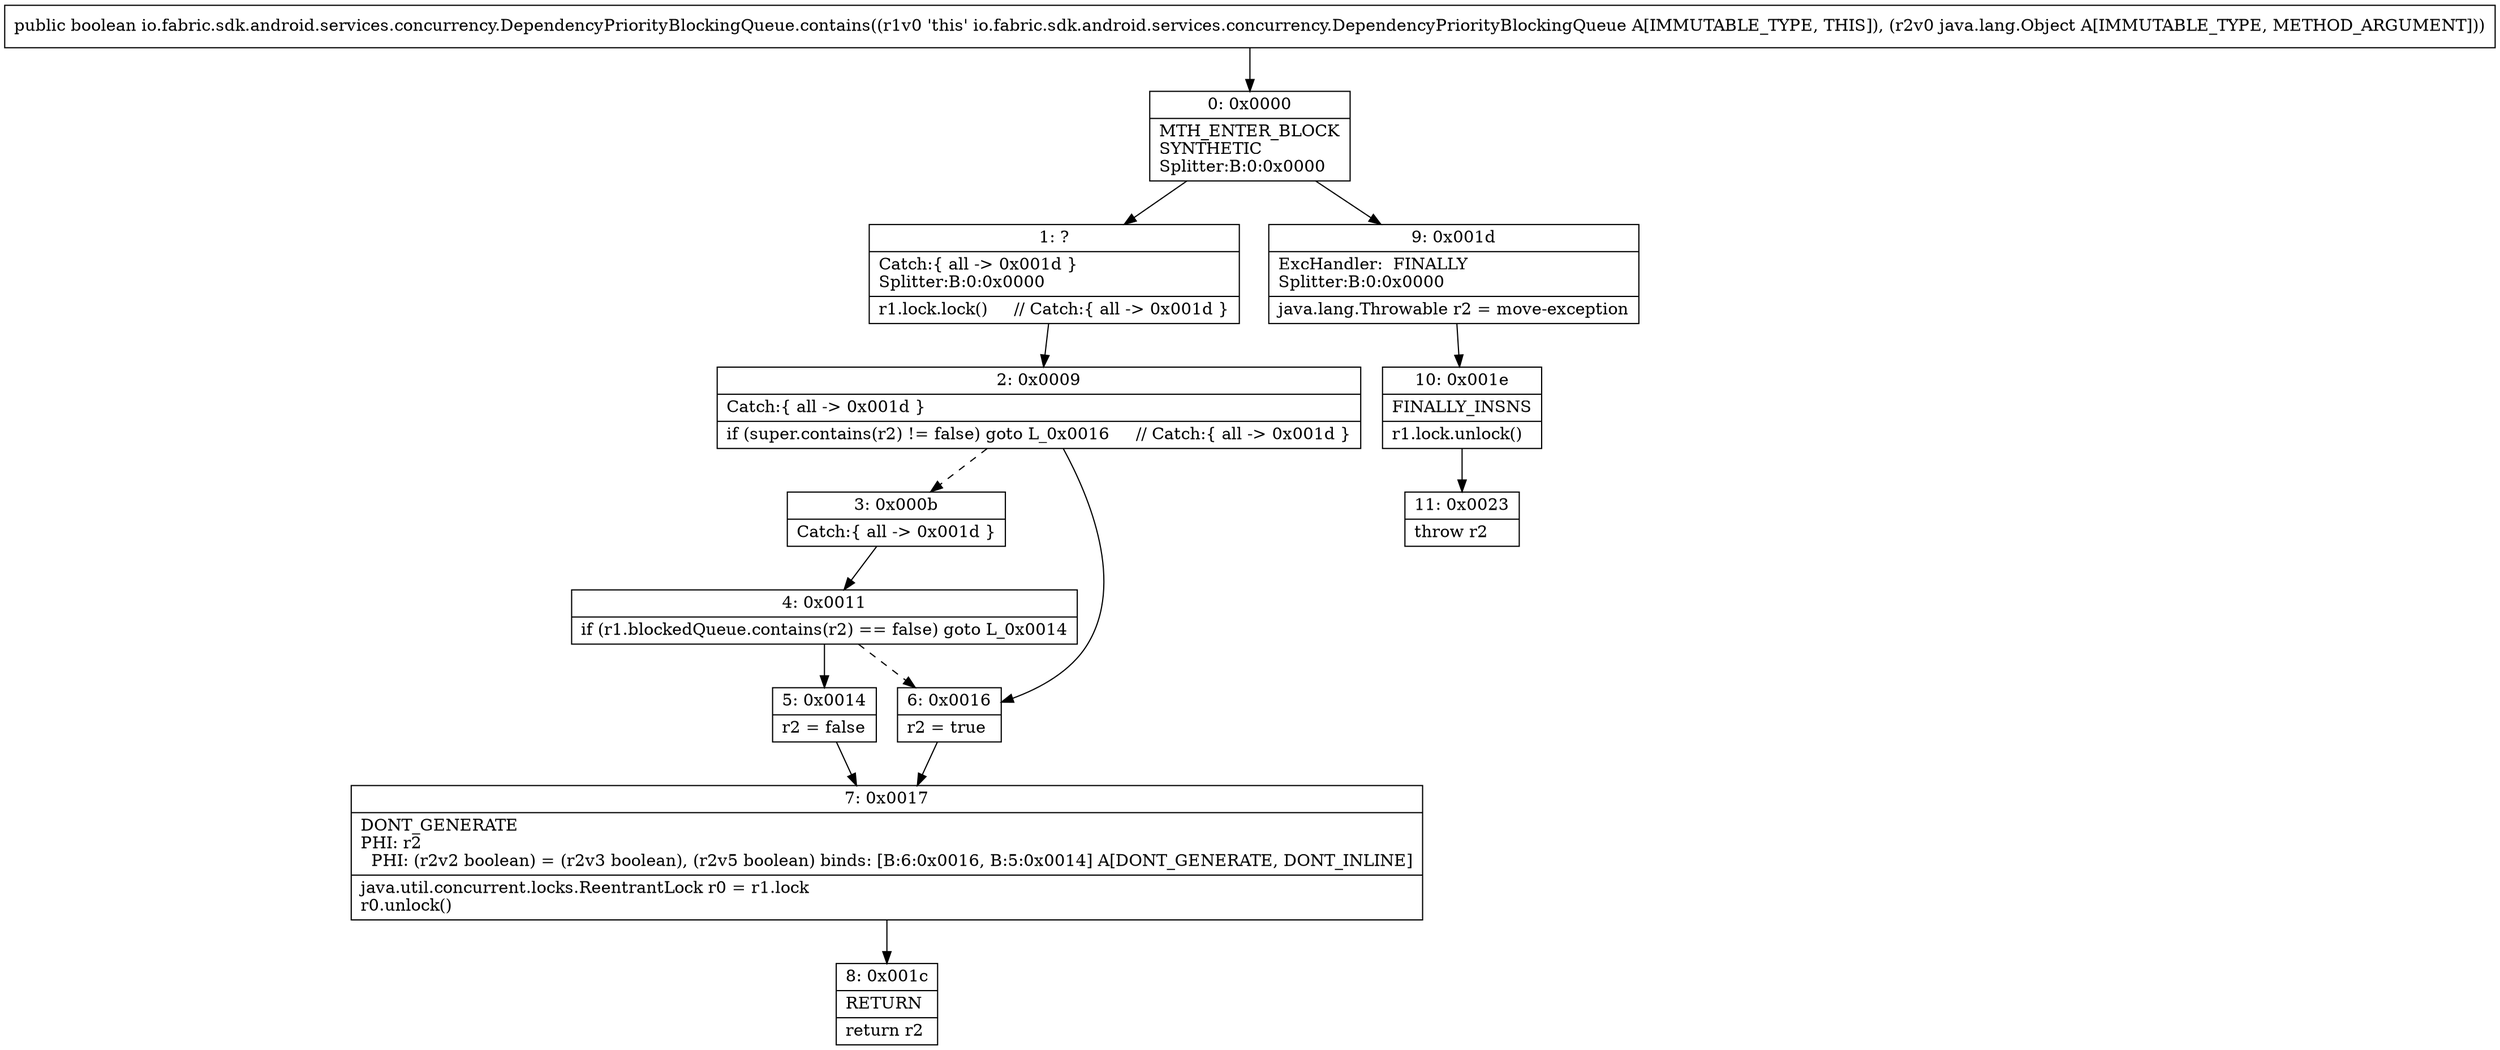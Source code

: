 digraph "CFG forio.fabric.sdk.android.services.concurrency.DependencyPriorityBlockingQueue.contains(Ljava\/lang\/Object;)Z" {
Node_0 [shape=record,label="{0\:\ 0x0000|MTH_ENTER_BLOCK\lSYNTHETIC\lSplitter:B:0:0x0000\l}"];
Node_1 [shape=record,label="{1\:\ ?|Catch:\{ all \-\> 0x001d \}\lSplitter:B:0:0x0000\l|r1.lock.lock()     \/\/ Catch:\{ all \-\> 0x001d \}\l}"];
Node_2 [shape=record,label="{2\:\ 0x0009|Catch:\{ all \-\> 0x001d \}\l|if (super.contains(r2) != false) goto L_0x0016     \/\/ Catch:\{ all \-\> 0x001d \}\l}"];
Node_3 [shape=record,label="{3\:\ 0x000b|Catch:\{ all \-\> 0x001d \}\l}"];
Node_4 [shape=record,label="{4\:\ 0x0011|if (r1.blockedQueue.contains(r2) == false) goto L_0x0014\l}"];
Node_5 [shape=record,label="{5\:\ 0x0014|r2 = false\l}"];
Node_6 [shape=record,label="{6\:\ 0x0016|r2 = true\l}"];
Node_7 [shape=record,label="{7\:\ 0x0017|DONT_GENERATE\lPHI: r2 \l  PHI: (r2v2 boolean) = (r2v3 boolean), (r2v5 boolean) binds: [B:6:0x0016, B:5:0x0014] A[DONT_GENERATE, DONT_INLINE]\l|java.util.concurrent.locks.ReentrantLock r0 = r1.lock\lr0.unlock()\l}"];
Node_8 [shape=record,label="{8\:\ 0x001c|RETURN\l|return r2\l}"];
Node_9 [shape=record,label="{9\:\ 0x001d|ExcHandler:  FINALLY\lSplitter:B:0:0x0000\l|java.lang.Throwable r2 = move\-exception\l}"];
Node_10 [shape=record,label="{10\:\ 0x001e|FINALLY_INSNS\l|r1.lock.unlock()\l}"];
Node_11 [shape=record,label="{11\:\ 0x0023|throw r2\l}"];
MethodNode[shape=record,label="{public boolean io.fabric.sdk.android.services.concurrency.DependencyPriorityBlockingQueue.contains((r1v0 'this' io.fabric.sdk.android.services.concurrency.DependencyPriorityBlockingQueue A[IMMUTABLE_TYPE, THIS]), (r2v0 java.lang.Object A[IMMUTABLE_TYPE, METHOD_ARGUMENT])) }"];
MethodNode -> Node_0;
Node_0 -> Node_1;
Node_0 -> Node_9;
Node_1 -> Node_2;
Node_2 -> Node_3[style=dashed];
Node_2 -> Node_6;
Node_3 -> Node_4;
Node_4 -> Node_5;
Node_4 -> Node_6[style=dashed];
Node_5 -> Node_7;
Node_6 -> Node_7;
Node_7 -> Node_8;
Node_9 -> Node_10;
Node_10 -> Node_11;
}

